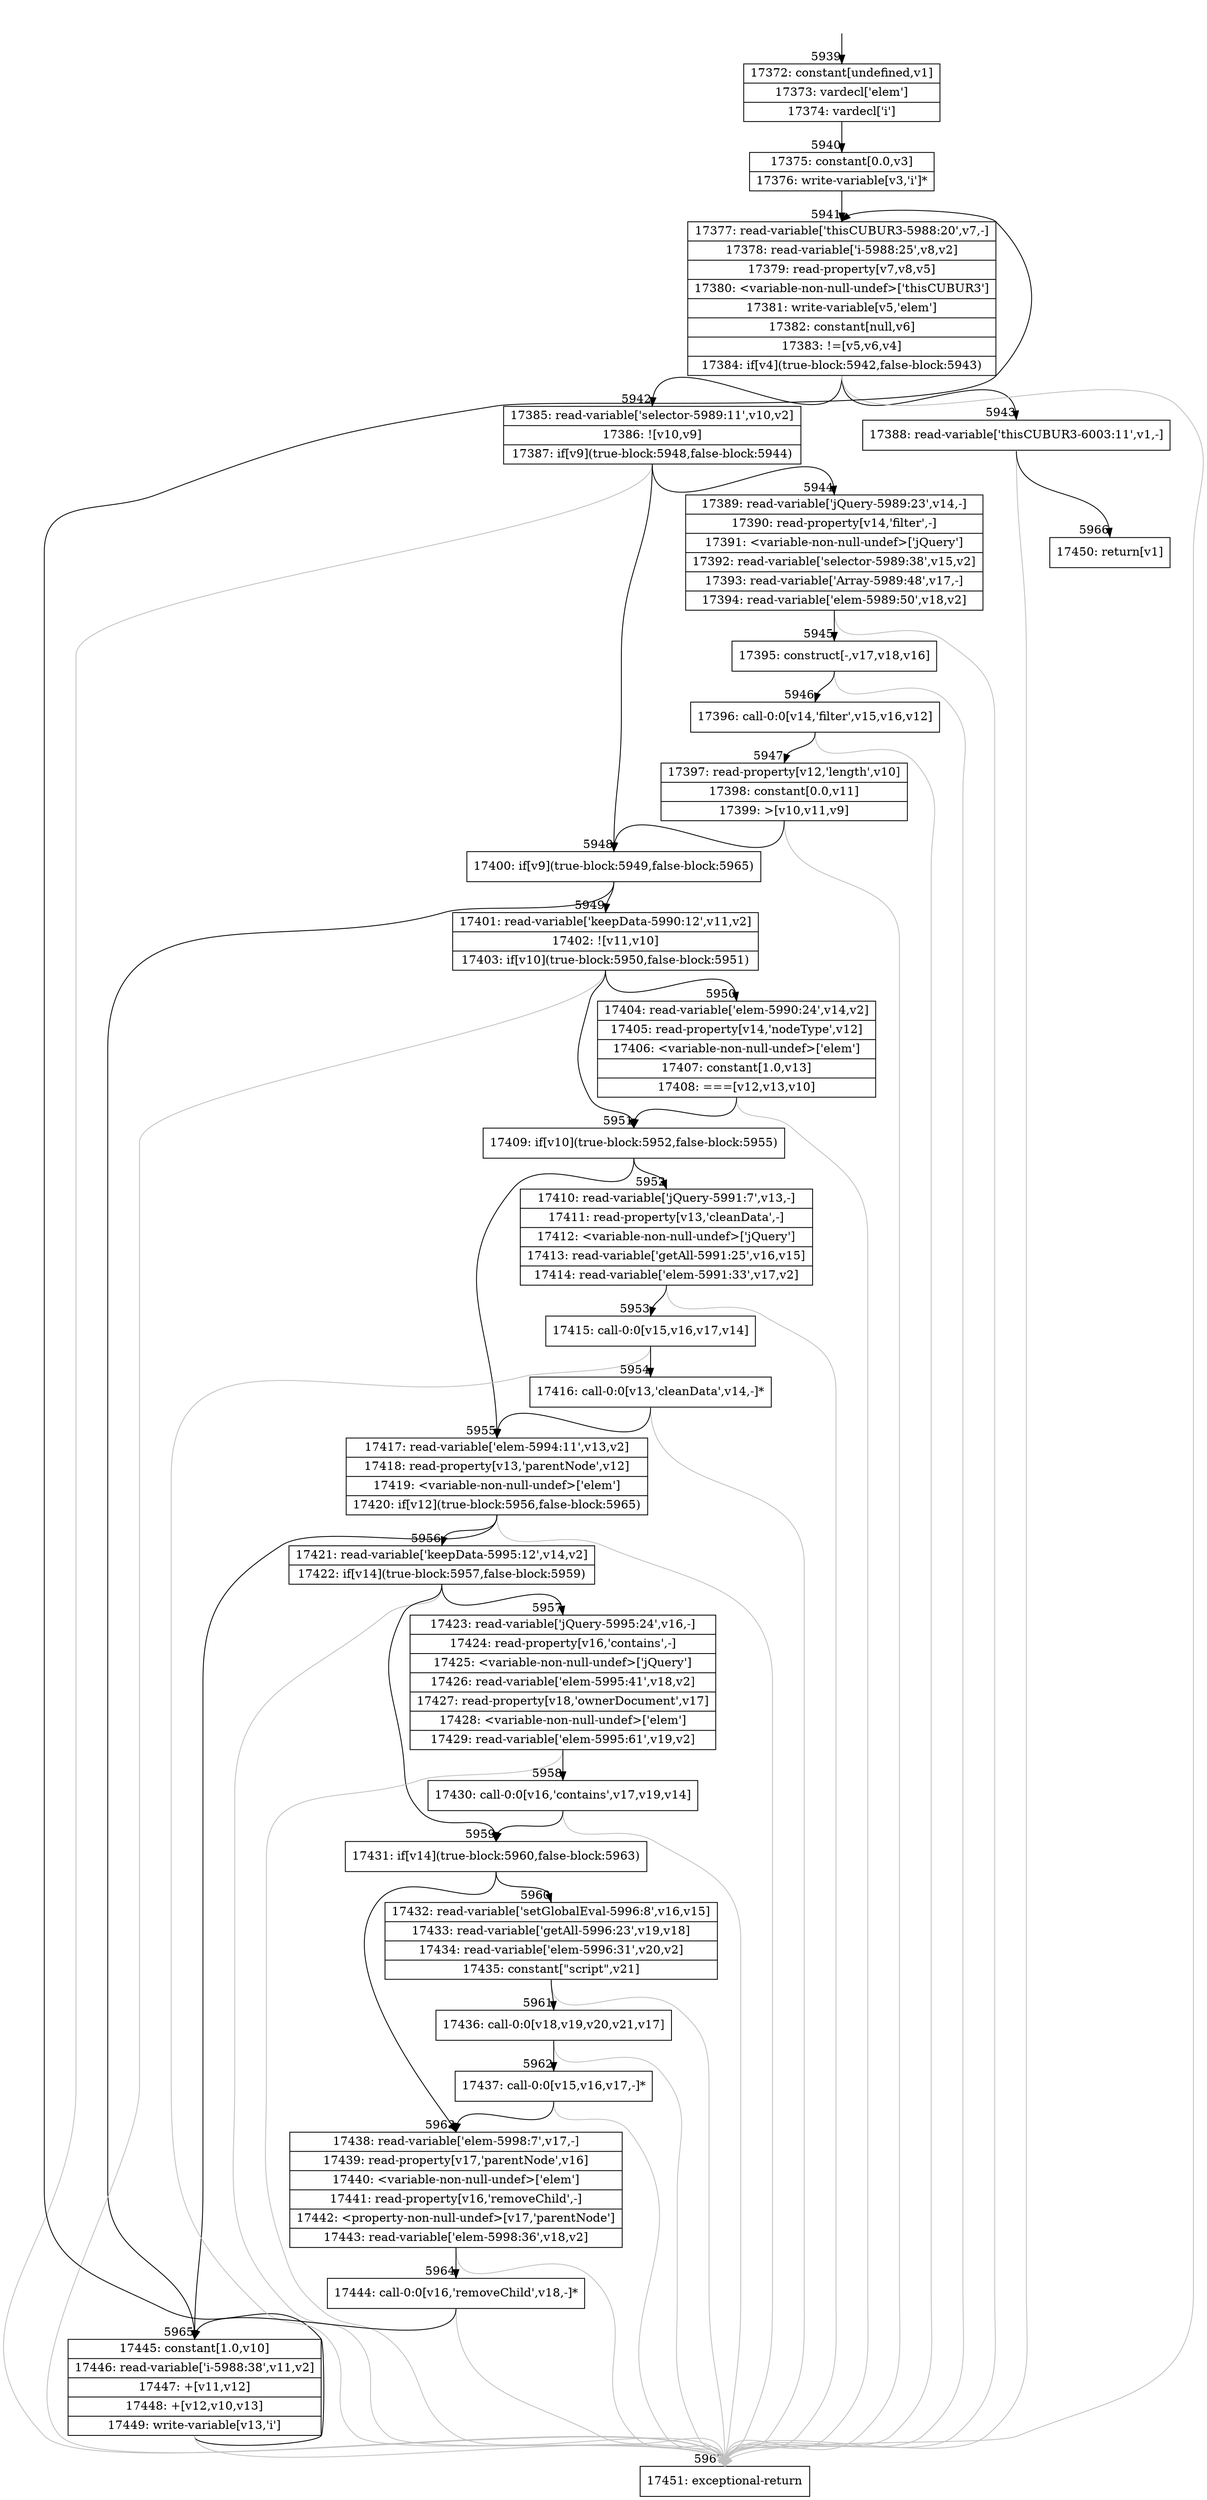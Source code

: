 digraph {
rankdir="TD"
BB_entry393[shape=none,label=""];
BB_entry393 -> BB5939 [tailport=s, headport=n, headlabel="    5939"]
BB5939 [shape=record label="{17372: constant[undefined,v1]|17373: vardecl['elem']|17374: vardecl['i']}" ] 
BB5939 -> BB5940 [tailport=s, headport=n, headlabel="      5940"]
BB5940 [shape=record label="{17375: constant[0.0,v3]|17376: write-variable[v3,'i']*}" ] 
BB5940 -> BB5941 [tailport=s, headport=n, headlabel="      5941"]
BB5941 [shape=record label="{17377: read-variable['thisCUBUR3-5988:20',v7,-]|17378: read-variable['i-5988:25',v8,v2]|17379: read-property[v7,v8,v5]|17380: \<variable-non-null-undef\>['thisCUBUR3']|17381: write-variable[v5,'elem']|17382: constant[null,v6]|17383: !=[v5,v6,v4]|17384: if[v4](true-block:5942,false-block:5943)}" ] 
BB5941 -> BB5942 [tailport=s, headport=n, headlabel="      5942"]
BB5941 -> BB5943 [tailport=s, headport=n, headlabel="      5943"]
BB5941 -> BB5967 [tailport=s, headport=n, color=gray, headlabel="      5967"]
BB5942 [shape=record label="{17385: read-variable['selector-5989:11',v10,v2]|17386: ![v10,v9]|17387: if[v9](true-block:5948,false-block:5944)}" ] 
BB5942 -> BB5948 [tailport=s, headport=n, headlabel="      5948"]
BB5942 -> BB5944 [tailport=s, headport=n, headlabel="      5944"]
BB5942 -> BB5967 [tailport=s, headport=n, color=gray]
BB5943 [shape=record label="{17388: read-variable['thisCUBUR3-6003:11',v1,-]}" ] 
BB5943 -> BB5966 [tailport=s, headport=n, headlabel="      5966"]
BB5943 -> BB5967 [tailport=s, headport=n, color=gray]
BB5944 [shape=record label="{17389: read-variable['jQuery-5989:23',v14,-]|17390: read-property[v14,'filter',-]|17391: \<variable-non-null-undef\>['jQuery']|17392: read-variable['selector-5989:38',v15,v2]|17393: read-variable['Array-5989:48',v17,-]|17394: read-variable['elem-5989:50',v18,v2]}" ] 
BB5944 -> BB5945 [tailport=s, headport=n, headlabel="      5945"]
BB5944 -> BB5967 [tailport=s, headport=n, color=gray]
BB5945 [shape=record label="{17395: construct[-,v17,v18,v16]}" ] 
BB5945 -> BB5946 [tailport=s, headport=n, headlabel="      5946"]
BB5945 -> BB5967 [tailport=s, headport=n, color=gray]
BB5946 [shape=record label="{17396: call-0:0[v14,'filter',v15,v16,v12]}" ] 
BB5946 -> BB5947 [tailport=s, headport=n, headlabel="      5947"]
BB5946 -> BB5967 [tailport=s, headport=n, color=gray]
BB5947 [shape=record label="{17397: read-property[v12,'length',v10]|17398: constant[0.0,v11]|17399: \>[v10,v11,v9]}" ] 
BB5947 -> BB5948 [tailport=s, headport=n]
BB5947 -> BB5967 [tailport=s, headport=n, color=gray]
BB5948 [shape=record label="{17400: if[v9](true-block:5949,false-block:5965)}" ] 
BB5948 -> BB5949 [tailport=s, headport=n, headlabel="      5949"]
BB5948 -> BB5965 [tailport=s, headport=n, headlabel="      5965"]
BB5949 [shape=record label="{17401: read-variable['keepData-5990:12',v11,v2]|17402: ![v11,v10]|17403: if[v10](true-block:5950,false-block:5951)}" ] 
BB5949 -> BB5951 [tailport=s, headport=n, headlabel="      5951"]
BB5949 -> BB5950 [tailport=s, headport=n, headlabel="      5950"]
BB5949 -> BB5967 [tailport=s, headport=n, color=gray]
BB5950 [shape=record label="{17404: read-variable['elem-5990:24',v14,v2]|17405: read-property[v14,'nodeType',v12]|17406: \<variable-non-null-undef\>['elem']|17407: constant[1.0,v13]|17408: ===[v12,v13,v10]}" ] 
BB5950 -> BB5951 [tailport=s, headport=n]
BB5950 -> BB5967 [tailport=s, headport=n, color=gray]
BB5951 [shape=record label="{17409: if[v10](true-block:5952,false-block:5955)}" ] 
BB5951 -> BB5952 [tailport=s, headport=n, headlabel="      5952"]
BB5951 -> BB5955 [tailport=s, headport=n, headlabel="      5955"]
BB5952 [shape=record label="{17410: read-variable['jQuery-5991:7',v13,-]|17411: read-property[v13,'cleanData',-]|17412: \<variable-non-null-undef\>['jQuery']|17413: read-variable['getAll-5991:25',v16,v15]|17414: read-variable['elem-5991:33',v17,v2]}" ] 
BB5952 -> BB5953 [tailport=s, headport=n, headlabel="      5953"]
BB5952 -> BB5967 [tailport=s, headport=n, color=gray]
BB5953 [shape=record label="{17415: call-0:0[v15,v16,v17,v14]}" ] 
BB5953 -> BB5954 [tailport=s, headport=n, headlabel="      5954"]
BB5953 -> BB5967 [tailport=s, headport=n, color=gray]
BB5954 [shape=record label="{17416: call-0:0[v13,'cleanData',v14,-]*}" ] 
BB5954 -> BB5955 [tailport=s, headport=n]
BB5954 -> BB5967 [tailport=s, headport=n, color=gray]
BB5955 [shape=record label="{17417: read-variable['elem-5994:11',v13,v2]|17418: read-property[v13,'parentNode',v12]|17419: \<variable-non-null-undef\>['elem']|17420: if[v12](true-block:5956,false-block:5965)}" ] 
BB5955 -> BB5956 [tailport=s, headport=n, headlabel="      5956"]
BB5955 -> BB5965 [tailport=s, headport=n]
BB5955 -> BB5967 [tailport=s, headport=n, color=gray]
BB5956 [shape=record label="{17421: read-variable['keepData-5995:12',v14,v2]|17422: if[v14](true-block:5957,false-block:5959)}" ] 
BB5956 -> BB5959 [tailport=s, headport=n, headlabel="      5959"]
BB5956 -> BB5957 [tailport=s, headport=n, headlabel="      5957"]
BB5956 -> BB5967 [tailport=s, headport=n, color=gray]
BB5957 [shape=record label="{17423: read-variable['jQuery-5995:24',v16,-]|17424: read-property[v16,'contains',-]|17425: \<variable-non-null-undef\>['jQuery']|17426: read-variable['elem-5995:41',v18,v2]|17427: read-property[v18,'ownerDocument',v17]|17428: \<variable-non-null-undef\>['elem']|17429: read-variable['elem-5995:61',v19,v2]}" ] 
BB5957 -> BB5958 [tailport=s, headport=n, headlabel="      5958"]
BB5957 -> BB5967 [tailport=s, headport=n, color=gray]
BB5958 [shape=record label="{17430: call-0:0[v16,'contains',v17,v19,v14]}" ] 
BB5958 -> BB5959 [tailport=s, headport=n]
BB5958 -> BB5967 [tailport=s, headport=n, color=gray]
BB5959 [shape=record label="{17431: if[v14](true-block:5960,false-block:5963)}" ] 
BB5959 -> BB5960 [tailport=s, headport=n, headlabel="      5960"]
BB5959 -> BB5963 [tailport=s, headport=n, headlabel="      5963"]
BB5960 [shape=record label="{17432: read-variable['setGlobalEval-5996:8',v16,v15]|17433: read-variable['getAll-5996:23',v19,v18]|17434: read-variable['elem-5996:31',v20,v2]|17435: constant[\"script\",v21]}" ] 
BB5960 -> BB5961 [tailport=s, headport=n, headlabel="      5961"]
BB5960 -> BB5967 [tailport=s, headport=n, color=gray]
BB5961 [shape=record label="{17436: call-0:0[v18,v19,v20,v21,v17]}" ] 
BB5961 -> BB5962 [tailport=s, headport=n, headlabel="      5962"]
BB5961 -> BB5967 [tailport=s, headport=n, color=gray]
BB5962 [shape=record label="{17437: call-0:0[v15,v16,v17,-]*}" ] 
BB5962 -> BB5963 [tailport=s, headport=n]
BB5962 -> BB5967 [tailport=s, headport=n, color=gray]
BB5963 [shape=record label="{17438: read-variable['elem-5998:7',v17,-]|17439: read-property[v17,'parentNode',v16]|17440: \<variable-non-null-undef\>['elem']|17441: read-property[v16,'removeChild',-]|17442: \<property-non-null-undef\>[v17,'parentNode']|17443: read-variable['elem-5998:36',v18,v2]}" ] 
BB5963 -> BB5964 [tailport=s, headport=n, headlabel="      5964"]
BB5963 -> BB5967 [tailport=s, headport=n, color=gray]
BB5964 [shape=record label="{17444: call-0:0[v16,'removeChild',v18,-]*}" ] 
BB5964 -> BB5965 [tailport=s, headport=n]
BB5964 -> BB5967 [tailport=s, headport=n, color=gray]
BB5965 [shape=record label="{17445: constant[1.0,v10]|17446: read-variable['i-5988:38',v11,v2]|17447: +[v11,v12]|17448: +[v12,v10,v13]|17449: write-variable[v13,'i']}" ] 
BB5965 -> BB5941 [tailport=s, headport=n]
BB5965 -> BB5967 [tailport=s, headport=n, color=gray]
BB5966 [shape=record label="{17450: return[v1]}" ] 
BB5967 [shape=record label="{17451: exceptional-return}" ] 
}
